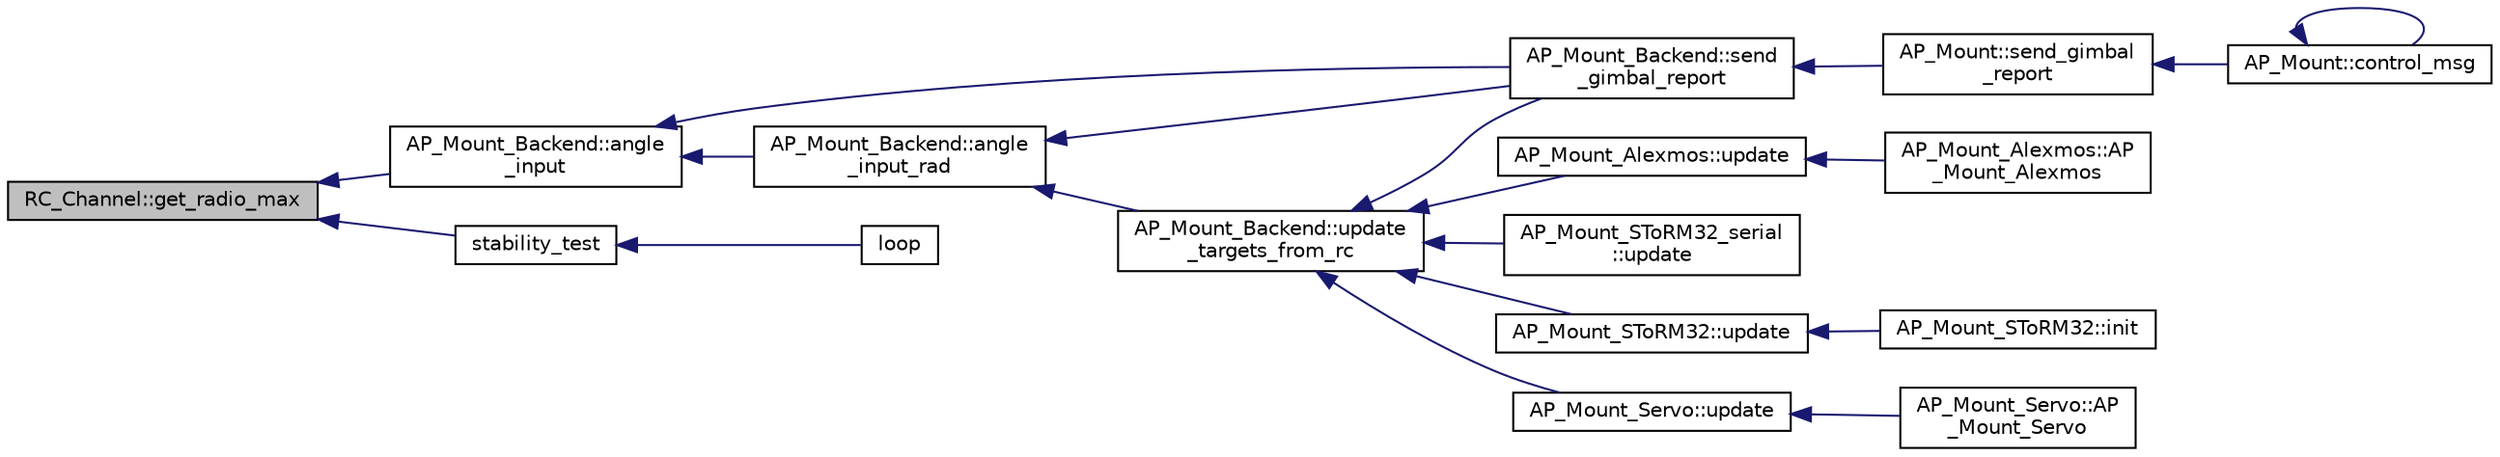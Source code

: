 digraph "RC_Channel::get_radio_max"
{
 // INTERACTIVE_SVG=YES
  edge [fontname="Helvetica",fontsize="10",labelfontname="Helvetica",labelfontsize="10"];
  node [fontname="Helvetica",fontsize="10",shape=record];
  rankdir="LR";
  Node1 [label="RC_Channel::get_radio_max",height=0.2,width=0.4,color="black", fillcolor="grey75", style="filled", fontcolor="black"];
  Node1 -> Node2 [dir="back",color="midnightblue",fontsize="10",style="solid",fontname="Helvetica"];
  Node2 [label="AP_Mount_Backend::angle\l_input",height=0.2,width=0.4,color="black", fillcolor="white", style="filled",URL="$classAP__Mount__Backend.html#aca1f2d5e9e859d8458772006a5e9a178"];
  Node2 -> Node3 [dir="back",color="midnightblue",fontsize="10",style="solid",fontname="Helvetica"];
  Node3 [label="AP_Mount_Backend::angle\l_input_rad",height=0.2,width=0.4,color="black", fillcolor="white", style="filled",URL="$classAP__Mount__Backend.html#a7cbf9f6695f80998e1cc39b9a3a5a0ae"];
  Node3 -> Node4 [dir="back",color="midnightblue",fontsize="10",style="solid",fontname="Helvetica"];
  Node4 [label="AP_Mount_Backend::send\l_gimbal_report",height=0.2,width=0.4,color="black", fillcolor="white", style="filled",URL="$classAP__Mount__Backend.html#a19ece637981745522a93411a83f0d62d"];
  Node4 -> Node5 [dir="back",color="midnightblue",fontsize="10",style="solid",fontname="Helvetica"];
  Node5 [label="AP_Mount::send_gimbal\l_report",height=0.2,width=0.4,color="black", fillcolor="white", style="filled",URL="$classAP__Mount.html#af8f376cbf1c77af36fc4603921c5bb7a"];
  Node5 -> Node6 [dir="back",color="midnightblue",fontsize="10",style="solid",fontname="Helvetica"];
  Node6 [label="AP_Mount::control_msg",height=0.2,width=0.4,color="black", fillcolor="white", style="filled",URL="$classAP__Mount.html#a69361c882e0eecd4bce27a2975a48af3"];
  Node6 -> Node6 [dir="back",color="midnightblue",fontsize="10",style="solid",fontname="Helvetica"];
  Node3 -> Node7 [dir="back",color="midnightblue",fontsize="10",style="solid",fontname="Helvetica"];
  Node7 [label="AP_Mount_Backend::update\l_targets_from_rc",height=0.2,width=0.4,color="black", fillcolor="white", style="filled",URL="$classAP__Mount__Backend.html#ab4be0d28626c019ba59dc179f728c9c9"];
  Node7 -> Node4 [dir="back",color="midnightblue",fontsize="10",style="solid",fontname="Helvetica"];
  Node7 -> Node8 [dir="back",color="midnightblue",fontsize="10",style="solid",fontname="Helvetica"];
  Node8 [label="AP_Mount_SToRM32_serial\l::update",height=0.2,width=0.4,color="black", fillcolor="white", style="filled",URL="$classAP__Mount__SToRM32__serial.html#a0e8996b1bfa413cf9fbaef55e5bb0fb4"];
  Node7 -> Node9 [dir="back",color="midnightblue",fontsize="10",style="solid",fontname="Helvetica"];
  Node9 [label="AP_Mount_SToRM32::update",height=0.2,width=0.4,color="black", fillcolor="white", style="filled",URL="$classAP__Mount__SToRM32.html#ace0a2b82782d8c587ed2ae17fc123e99"];
  Node9 -> Node10 [dir="back",color="midnightblue",fontsize="10",style="solid",fontname="Helvetica"];
  Node10 [label="AP_Mount_SToRM32::init",height=0.2,width=0.4,color="black", fillcolor="white", style="filled",URL="$classAP__Mount__SToRM32.html#a3dadf2d9c2d3ba5151169641b8c25dfd"];
  Node7 -> Node11 [dir="back",color="midnightblue",fontsize="10",style="solid",fontname="Helvetica"];
  Node11 [label="AP_Mount_Servo::update",height=0.2,width=0.4,color="black", fillcolor="white", style="filled",URL="$classAP__Mount__Servo.html#a8f4caa1ed68b0062d25e60c42b333995"];
  Node11 -> Node12 [dir="back",color="midnightblue",fontsize="10",style="solid",fontname="Helvetica"];
  Node12 [label="AP_Mount_Servo::AP\l_Mount_Servo",height=0.2,width=0.4,color="black", fillcolor="white", style="filled",URL="$classAP__Mount__Servo.html#acb4dd349df7e7697f302a617bd047a47"];
  Node7 -> Node13 [dir="back",color="midnightblue",fontsize="10",style="solid",fontname="Helvetica"];
  Node13 [label="AP_Mount_Alexmos::update",height=0.2,width=0.4,color="black", fillcolor="white", style="filled",URL="$classAP__Mount__Alexmos.html#ad6fa0fd652a1401e0c9d791ad9399b67"];
  Node13 -> Node14 [dir="back",color="midnightblue",fontsize="10",style="solid",fontname="Helvetica"];
  Node14 [label="AP_Mount_Alexmos::AP\l_Mount_Alexmos",height=0.2,width=0.4,color="black", fillcolor="white", style="filled",URL="$classAP__Mount__Alexmos.html#a7fe48614086de3bbb4e933b2a3ddb2fa"];
  Node2 -> Node4 [dir="back",color="midnightblue",fontsize="10",style="solid",fontname="Helvetica"];
  Node1 -> Node15 [dir="back",color="midnightblue",fontsize="10",style="solid",fontname="Helvetica"];
  Node15 [label="stability_test",height=0.2,width=0.4,color="black", fillcolor="white", style="filled",URL="$AP__Motors__test_8cpp.html#a7f47bb79f883994514efee9d8de3ec0c"];
  Node15 -> Node16 [dir="back",color="midnightblue",fontsize="10",style="solid",fontname="Helvetica"];
  Node16 [label="loop",height=0.2,width=0.4,color="black", fillcolor="white", style="filled",URL="$AP__Motors__test_8cpp.html#afe461d27b9c48d5921c00d521181f12f"];
}
